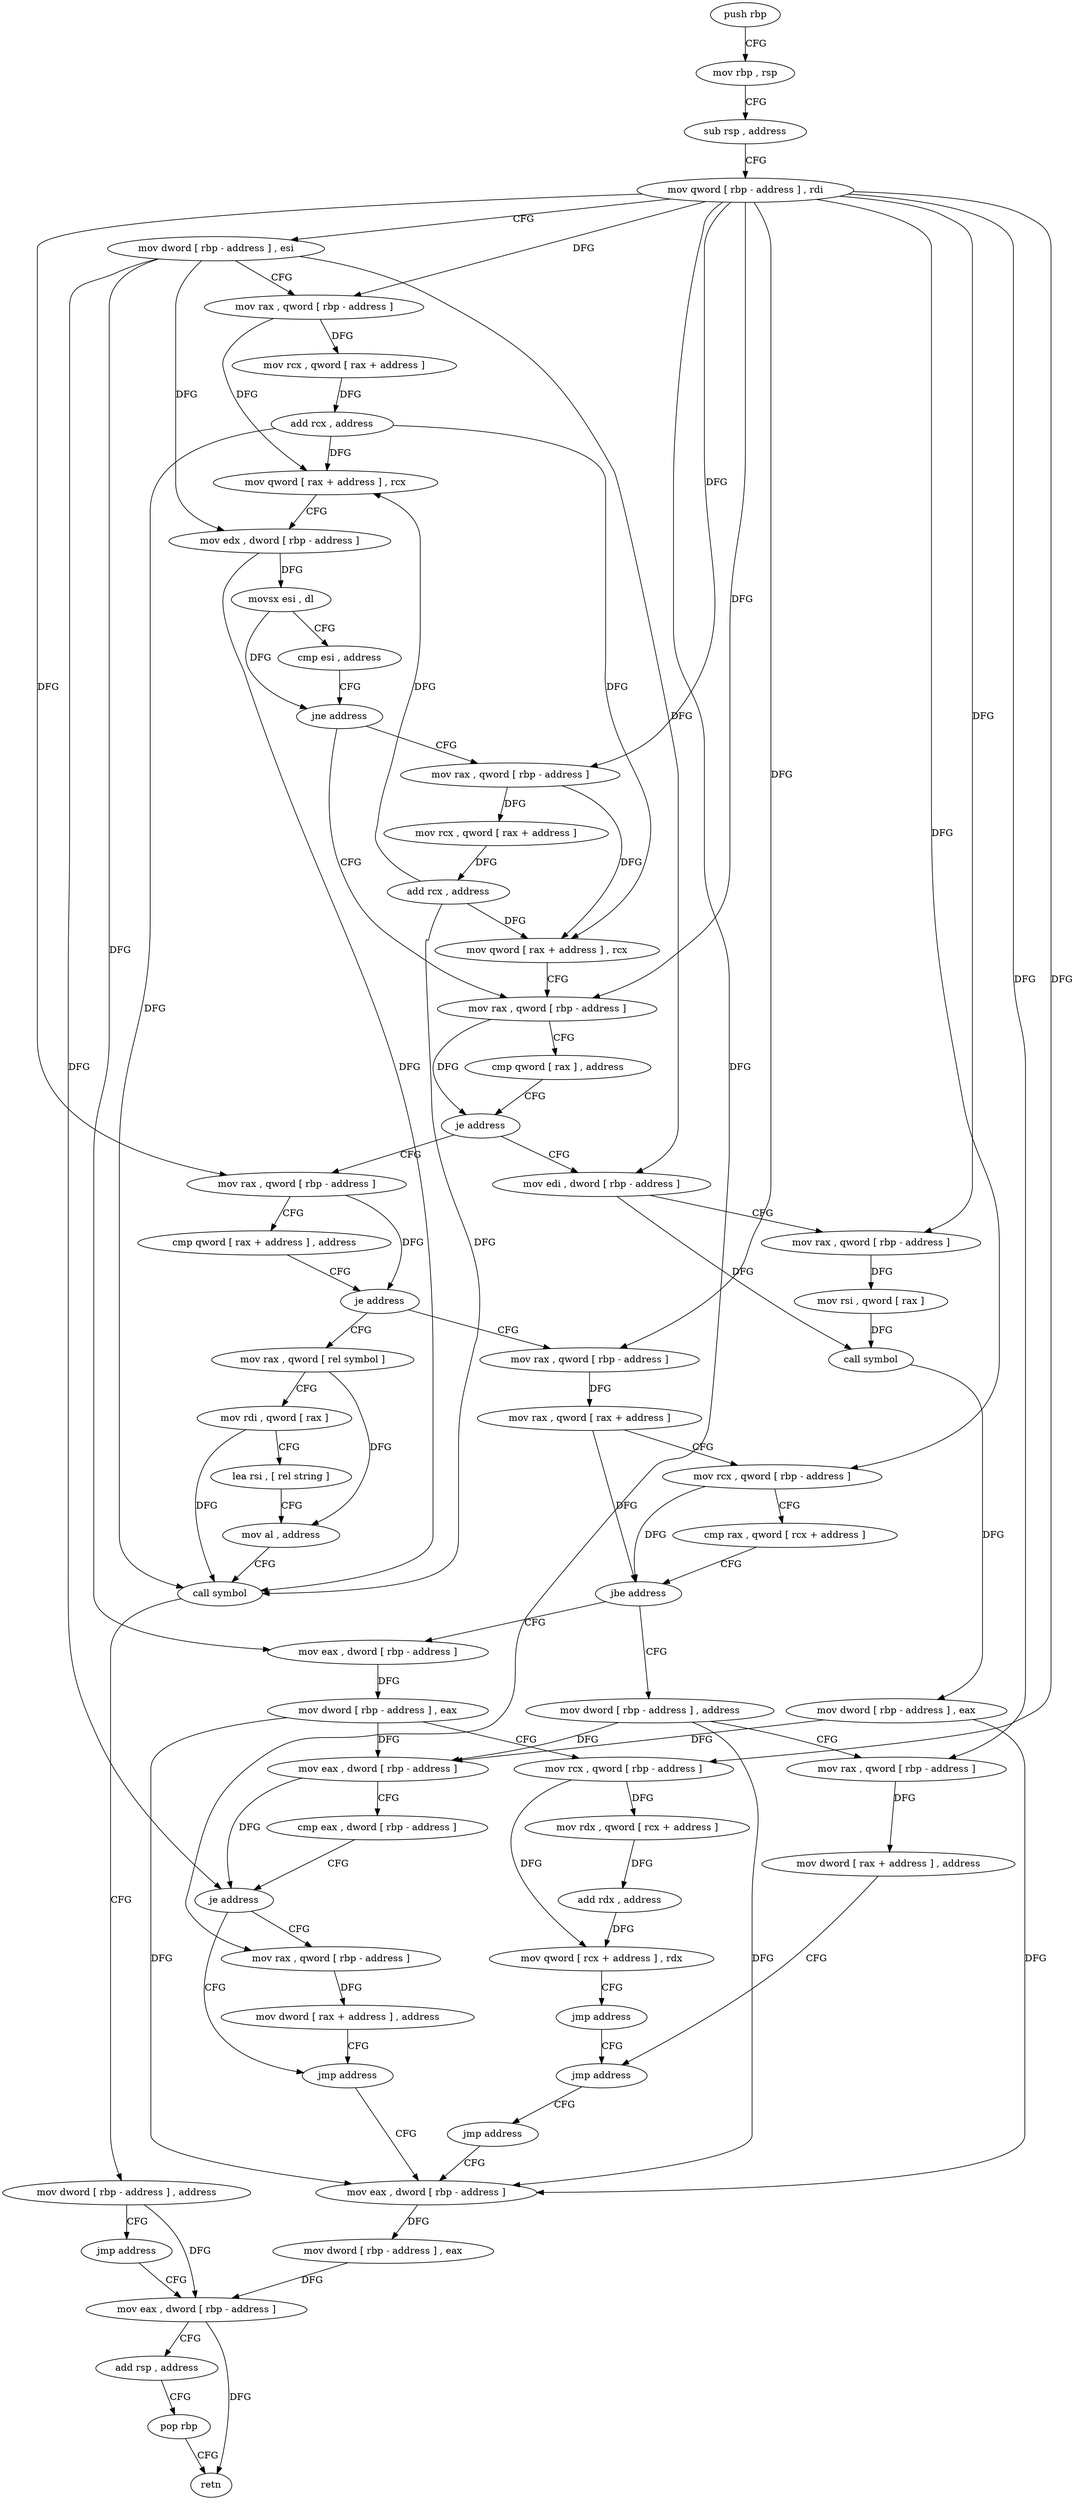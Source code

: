 digraph "func" {
"112240" [label = "push rbp" ]
"112241" [label = "mov rbp , rsp" ]
"112244" [label = "sub rsp , address" ]
"112248" [label = "mov qword [ rbp - address ] , rdi" ]
"112252" [label = "mov dword [ rbp - address ] , esi" ]
"112255" [label = "mov rax , qword [ rbp - address ]" ]
"112259" [label = "mov rcx , qword [ rax + address ]" ]
"112263" [label = "add rcx , address" ]
"112270" [label = "mov qword [ rax + address ] , rcx" ]
"112274" [label = "mov edx , dword [ rbp - address ]" ]
"112277" [label = "movsx esi , dl" ]
"112280" [label = "cmp esi , address" ]
"112283" [label = "jne address" ]
"112308" [label = "mov rax , qword [ rbp - address ]" ]
"112289" [label = "mov rax , qword [ rbp - address ]" ]
"112312" [label = "cmp qword [ rax ] , address" ]
"112316" [label = "je address" ]
"112368" [label = "mov rax , qword [ rbp - address ]" ]
"112322" [label = "mov edi , dword [ rbp - address ]" ]
"112293" [label = "mov rcx , qword [ rax + address ]" ]
"112297" [label = "add rcx , address" ]
"112304" [label = "mov qword [ rax + address ] , rcx" ]
"112372" [label = "cmp qword [ rax + address ] , address" ]
"112377" [label = "je address" ]
"112458" [label = "mov rax , qword [ rel symbol ]" ]
"112383" [label = "mov rax , qword [ rbp - address ]" ]
"112325" [label = "mov rax , qword [ rbp - address ]" ]
"112329" [label = "mov rsi , qword [ rax ]" ]
"112332" [label = "call symbol" ]
"112337" [label = "mov dword [ rbp - address ] , eax" ]
"112340" [label = "mov eax , dword [ rbp - address ]" ]
"112343" [label = "cmp eax , dword [ rbp - address ]" ]
"112346" [label = "je address" ]
"112363" [label = "jmp address" ]
"112352" [label = "mov rax , qword [ rbp - address ]" ]
"112465" [label = "mov rdi , qword [ rax ]" ]
"112468" [label = "lea rsi , [ rel string ]" ]
"112475" [label = "mov al , address" ]
"112477" [label = "call symbol" ]
"112482" [label = "mov dword [ rbp - address ] , address" ]
"112489" [label = "jmp address" ]
"112505" [label = "mov eax , dword [ rbp - address ]" ]
"112387" [label = "mov rax , qword [ rax + address ]" ]
"112391" [label = "mov rcx , qword [ rbp - address ]" ]
"112395" [label = "cmp rax , qword [ rcx + address ]" ]
"112399" [label = "jbe address" ]
"112435" [label = "mov dword [ rbp - address ] , address" ]
"112405" [label = "mov eax , dword [ rbp - address ]" ]
"112499" [label = "mov eax , dword [ rbp - address ]" ]
"112356" [label = "mov dword [ rax + address ] , address" ]
"112508" [label = "add rsp , address" ]
"112512" [label = "pop rbp" ]
"112513" [label = "retn" ]
"112442" [label = "mov rax , qword [ rbp - address ]" ]
"112446" [label = "mov dword [ rax + address ] , address" ]
"112453" [label = "jmp address" ]
"112408" [label = "mov dword [ rbp - address ] , eax" ]
"112411" [label = "mov rcx , qword [ rbp - address ]" ]
"112415" [label = "mov rdx , qword [ rcx + address ]" ]
"112419" [label = "add rdx , address" ]
"112426" [label = "mov qword [ rcx + address ] , rdx" ]
"112430" [label = "jmp address" ]
"112502" [label = "mov dword [ rbp - address ] , eax" ]
"112494" [label = "jmp address" ]
"112240" -> "112241" [ label = "CFG" ]
"112241" -> "112244" [ label = "CFG" ]
"112244" -> "112248" [ label = "CFG" ]
"112248" -> "112252" [ label = "CFG" ]
"112248" -> "112255" [ label = "DFG" ]
"112248" -> "112308" [ label = "DFG" ]
"112248" -> "112289" [ label = "DFG" ]
"112248" -> "112368" [ label = "DFG" ]
"112248" -> "112325" [ label = "DFG" ]
"112248" -> "112383" [ label = "DFG" ]
"112248" -> "112391" [ label = "DFG" ]
"112248" -> "112352" [ label = "DFG" ]
"112248" -> "112442" [ label = "DFG" ]
"112248" -> "112411" [ label = "DFG" ]
"112252" -> "112255" [ label = "CFG" ]
"112252" -> "112274" [ label = "DFG" ]
"112252" -> "112322" [ label = "DFG" ]
"112252" -> "112346" [ label = "DFG" ]
"112252" -> "112405" [ label = "DFG" ]
"112255" -> "112259" [ label = "DFG" ]
"112255" -> "112270" [ label = "DFG" ]
"112259" -> "112263" [ label = "DFG" ]
"112263" -> "112270" [ label = "DFG" ]
"112263" -> "112304" [ label = "DFG" ]
"112263" -> "112477" [ label = "DFG" ]
"112270" -> "112274" [ label = "CFG" ]
"112274" -> "112277" [ label = "DFG" ]
"112274" -> "112477" [ label = "DFG" ]
"112277" -> "112280" [ label = "CFG" ]
"112277" -> "112283" [ label = "DFG" ]
"112280" -> "112283" [ label = "CFG" ]
"112283" -> "112308" [ label = "CFG" ]
"112283" -> "112289" [ label = "CFG" ]
"112308" -> "112312" [ label = "CFG" ]
"112308" -> "112316" [ label = "DFG" ]
"112289" -> "112293" [ label = "DFG" ]
"112289" -> "112304" [ label = "DFG" ]
"112312" -> "112316" [ label = "CFG" ]
"112316" -> "112368" [ label = "CFG" ]
"112316" -> "112322" [ label = "CFG" ]
"112368" -> "112372" [ label = "CFG" ]
"112368" -> "112377" [ label = "DFG" ]
"112322" -> "112325" [ label = "CFG" ]
"112322" -> "112332" [ label = "DFG" ]
"112293" -> "112297" [ label = "DFG" ]
"112297" -> "112304" [ label = "DFG" ]
"112297" -> "112270" [ label = "DFG" ]
"112297" -> "112477" [ label = "DFG" ]
"112304" -> "112308" [ label = "CFG" ]
"112372" -> "112377" [ label = "CFG" ]
"112377" -> "112458" [ label = "CFG" ]
"112377" -> "112383" [ label = "CFG" ]
"112458" -> "112465" [ label = "CFG" ]
"112458" -> "112475" [ label = "DFG" ]
"112383" -> "112387" [ label = "DFG" ]
"112325" -> "112329" [ label = "DFG" ]
"112329" -> "112332" [ label = "DFG" ]
"112332" -> "112337" [ label = "DFG" ]
"112337" -> "112340" [ label = "DFG" ]
"112337" -> "112499" [ label = "DFG" ]
"112340" -> "112343" [ label = "CFG" ]
"112340" -> "112346" [ label = "DFG" ]
"112343" -> "112346" [ label = "CFG" ]
"112346" -> "112363" [ label = "CFG" ]
"112346" -> "112352" [ label = "CFG" ]
"112363" -> "112499" [ label = "CFG" ]
"112352" -> "112356" [ label = "DFG" ]
"112465" -> "112468" [ label = "CFG" ]
"112465" -> "112477" [ label = "DFG" ]
"112468" -> "112475" [ label = "CFG" ]
"112475" -> "112477" [ label = "CFG" ]
"112477" -> "112482" [ label = "CFG" ]
"112482" -> "112489" [ label = "CFG" ]
"112482" -> "112505" [ label = "DFG" ]
"112489" -> "112505" [ label = "CFG" ]
"112505" -> "112508" [ label = "CFG" ]
"112505" -> "112513" [ label = "DFG" ]
"112387" -> "112391" [ label = "CFG" ]
"112387" -> "112399" [ label = "DFG" ]
"112391" -> "112395" [ label = "CFG" ]
"112391" -> "112399" [ label = "DFG" ]
"112395" -> "112399" [ label = "CFG" ]
"112399" -> "112435" [ label = "CFG" ]
"112399" -> "112405" [ label = "CFG" ]
"112435" -> "112442" [ label = "CFG" ]
"112435" -> "112340" [ label = "DFG" ]
"112435" -> "112499" [ label = "DFG" ]
"112405" -> "112408" [ label = "DFG" ]
"112499" -> "112502" [ label = "DFG" ]
"112356" -> "112363" [ label = "CFG" ]
"112508" -> "112512" [ label = "CFG" ]
"112512" -> "112513" [ label = "CFG" ]
"112442" -> "112446" [ label = "DFG" ]
"112446" -> "112453" [ label = "CFG" ]
"112453" -> "112494" [ label = "CFG" ]
"112408" -> "112411" [ label = "CFG" ]
"112408" -> "112340" [ label = "DFG" ]
"112408" -> "112499" [ label = "DFG" ]
"112411" -> "112415" [ label = "DFG" ]
"112411" -> "112426" [ label = "DFG" ]
"112415" -> "112419" [ label = "DFG" ]
"112419" -> "112426" [ label = "DFG" ]
"112426" -> "112430" [ label = "CFG" ]
"112430" -> "112453" [ label = "CFG" ]
"112502" -> "112505" [ label = "DFG" ]
"112494" -> "112499" [ label = "CFG" ]
}
